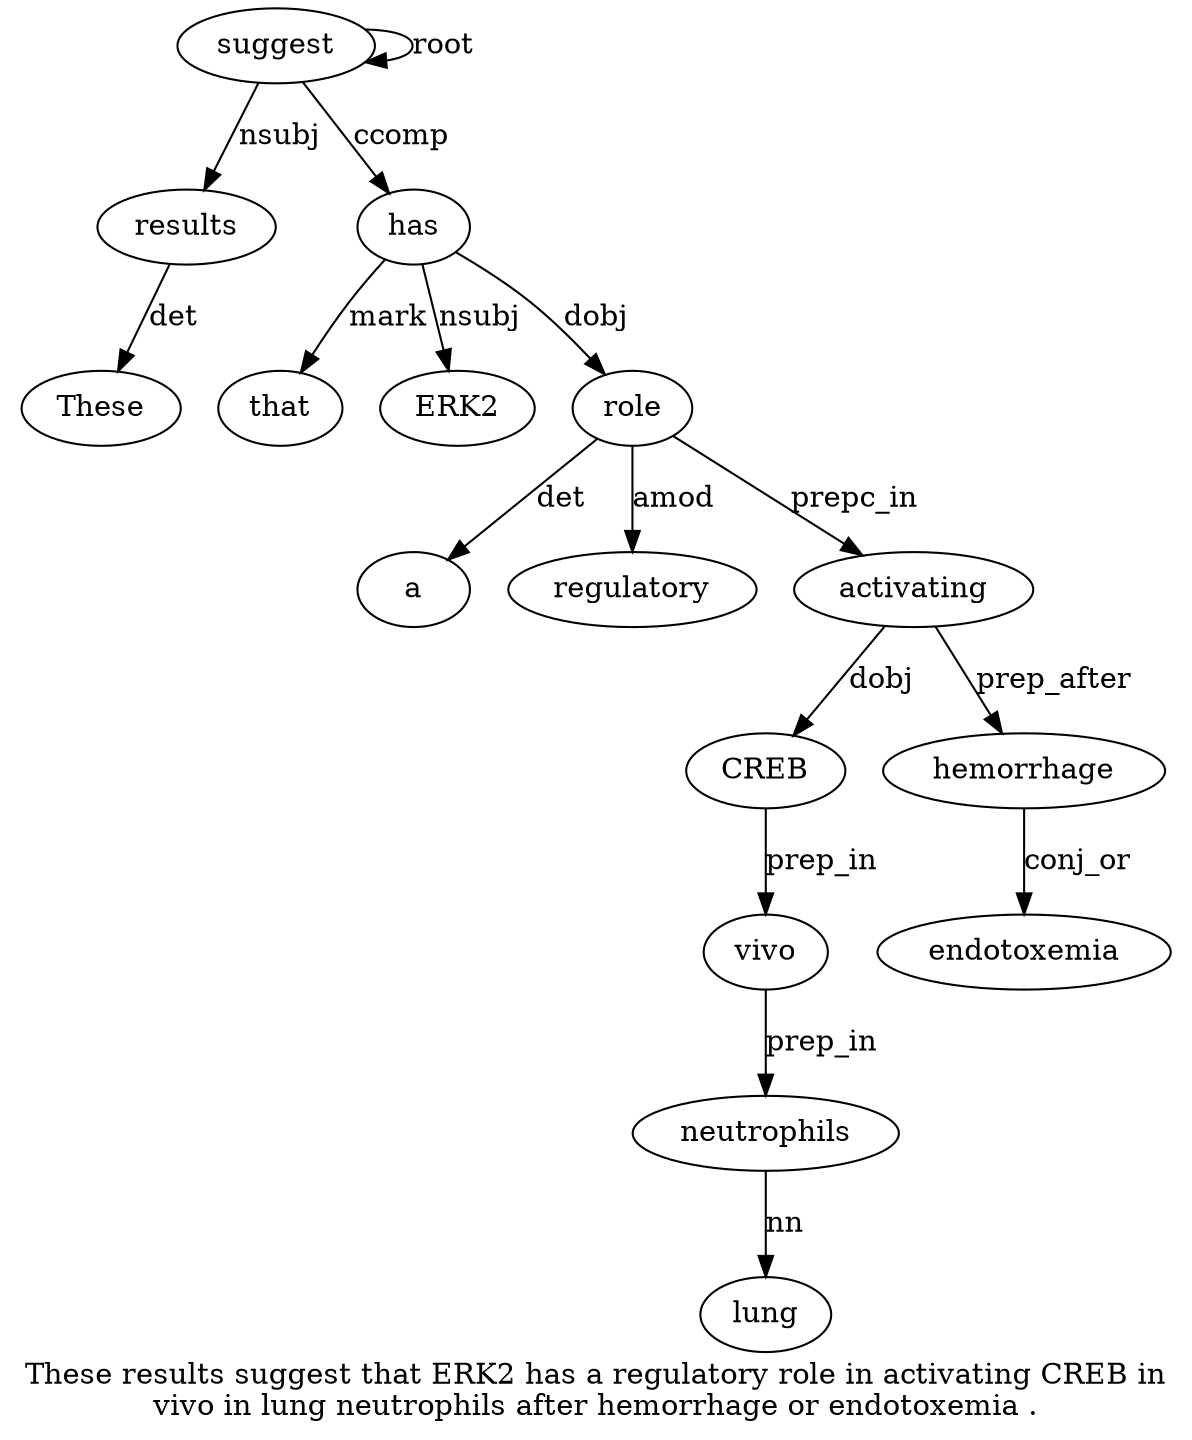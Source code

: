 digraph "These results suggest that ERK2 has a regulatory role in activating CREB in vivo in lung neutrophils after hemorrhage or endotoxemia ." {
label="These results suggest that ERK2 has a regulatory role in activating CREB in
vivo in lung neutrophils after hemorrhage or endotoxemia .";
results2 [style=filled, fillcolor=white, label=results];
These1 [style=filled, fillcolor=white, label=These];
results2 -> These1  [label=det];
suggest3 [style=filled, fillcolor=white, label=suggest];
suggest3 -> results2  [label=nsubj];
suggest3 -> suggest3  [label=root];
has6 [style=filled, fillcolor=white, label=has];
that4 [style=filled, fillcolor=white, label=that];
has6 -> that4  [label=mark];
ERK25 [style=filled, fillcolor=white, label=ERK2];
has6 -> ERK25  [label=nsubj];
suggest3 -> has6  [label=ccomp];
role9 [style=filled, fillcolor=white, label=role];
a7 [style=filled, fillcolor=white, label=a];
role9 -> a7  [label=det];
regulatory8 [style=filled, fillcolor=white, label=regulatory];
role9 -> regulatory8  [label=amod];
has6 -> role9  [label=dobj];
activating11 [style=filled, fillcolor=white, label=activating];
role9 -> activating11  [label=prepc_in];
CREB12 [style=filled, fillcolor=white, label=CREB];
activating11 -> CREB12  [label=dobj];
vivo14 [style=filled, fillcolor=white, label=vivo];
CREB12 -> vivo14  [label=prep_in];
neutrophils17 [style=filled, fillcolor=white, label=neutrophils];
lung16 [style=filled, fillcolor=white, label=lung];
neutrophils17 -> lung16  [label=nn];
vivo14 -> neutrophils17  [label=prep_in];
hemorrhage19 [style=filled, fillcolor=white, label=hemorrhage];
activating11 -> hemorrhage19  [label=prep_after];
endotoxemia21 [style=filled, fillcolor=white, label=endotoxemia];
hemorrhage19 -> endotoxemia21  [label=conj_or];
}
